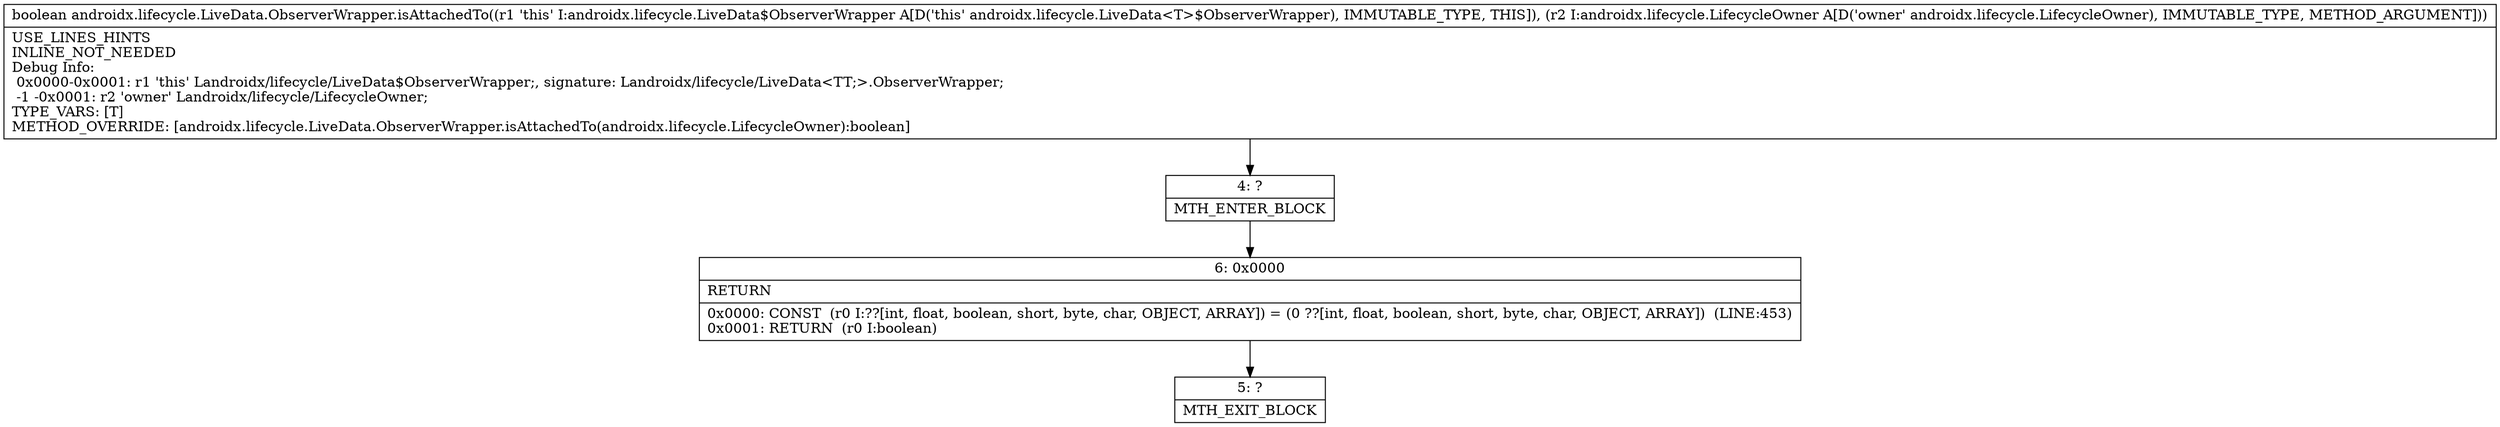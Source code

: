 digraph "CFG forandroidx.lifecycle.LiveData.ObserverWrapper.isAttachedTo(Landroidx\/lifecycle\/LifecycleOwner;)Z" {
Node_4 [shape=record,label="{4\:\ ?|MTH_ENTER_BLOCK\l}"];
Node_6 [shape=record,label="{6\:\ 0x0000|RETURN\l|0x0000: CONST  (r0 I:??[int, float, boolean, short, byte, char, OBJECT, ARRAY]) = (0 ??[int, float, boolean, short, byte, char, OBJECT, ARRAY])  (LINE:453)\l0x0001: RETURN  (r0 I:boolean) \l}"];
Node_5 [shape=record,label="{5\:\ ?|MTH_EXIT_BLOCK\l}"];
MethodNode[shape=record,label="{boolean androidx.lifecycle.LiveData.ObserverWrapper.isAttachedTo((r1 'this' I:androidx.lifecycle.LiveData$ObserverWrapper A[D('this' androidx.lifecycle.LiveData\<T\>$ObserverWrapper), IMMUTABLE_TYPE, THIS]), (r2 I:androidx.lifecycle.LifecycleOwner A[D('owner' androidx.lifecycle.LifecycleOwner), IMMUTABLE_TYPE, METHOD_ARGUMENT]))  | USE_LINES_HINTS\lINLINE_NOT_NEEDED\lDebug Info:\l  0x0000\-0x0001: r1 'this' Landroidx\/lifecycle\/LiveData$ObserverWrapper;, signature: Landroidx\/lifecycle\/LiveData\<TT;\>.ObserverWrapper;\l  \-1 \-0x0001: r2 'owner' Landroidx\/lifecycle\/LifecycleOwner;\lTYPE_VARS: [T]\lMETHOD_OVERRIDE: [androidx.lifecycle.LiveData.ObserverWrapper.isAttachedTo(androidx.lifecycle.LifecycleOwner):boolean]\l}"];
MethodNode -> Node_4;Node_4 -> Node_6;
Node_6 -> Node_5;
}

